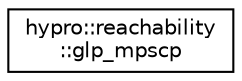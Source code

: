 digraph "Graphical Class Hierarchy"
{
  edge [fontname="Helvetica",fontsize="10",labelfontname="Helvetica",labelfontsize="10"];
  node [fontname="Helvetica",fontsize="10",shape=record];
  rankdir="LR";
  Node1 [label="hypro::reachability\l::glp_mpscp",height=0.2,width=0.4,color="black", fillcolor="white", style="filled",URL="$structhypro_1_1reachability_1_1glp__mpscp.html"];
}
